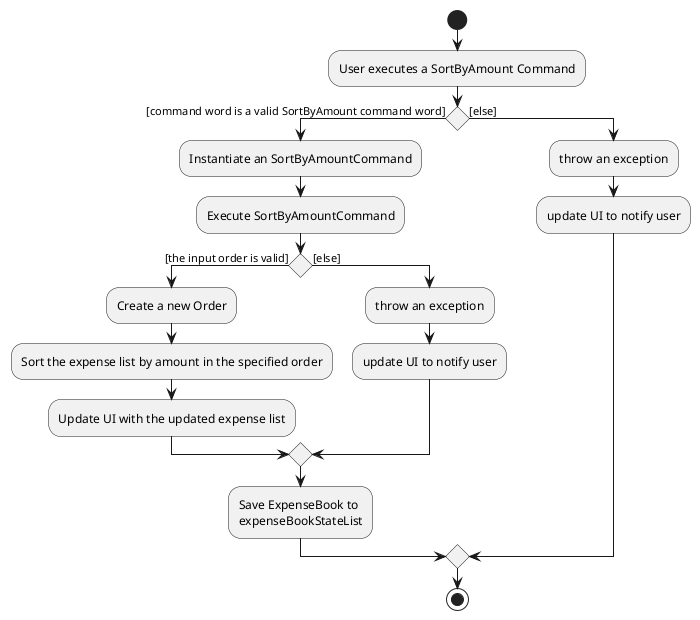 @startuml
start
:User executes a SortByAmount Command;

'Since the beta syntax does not support placing the condition outside the
'diamond we place it as the true branch instead.

if () then ([command word is a valid SortByAmount command word])
    :Instantiate an SortByAmountCommand;
    :Execute SortByAmountCommand;
    if () then ([the input order is valid])
        :Create a new Order;
        :Sort the expense list by amount in the specified order;
        :Update UI with the updated expense list;
    else ([else])
        :throw an exception;
        :update UI to notify user;
    endif
    :Save ExpenseBook to
    expenseBookStateList;
else ([else])
    :throw an exception;
    :update UI to notify user;
endif
stop
@enduml
